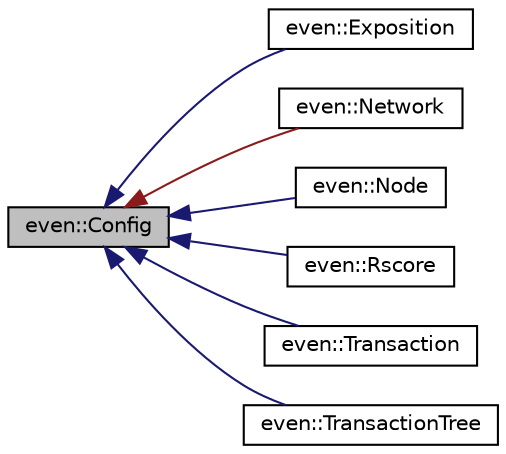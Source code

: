 digraph "even::Config"
{
  edge [fontname="Helvetica",fontsize="10",labelfontname="Helvetica",labelfontsize="10"];
  node [fontname="Helvetica",fontsize="10",shape=record];
  rankdir="LR";
  Node0 [label="even::Config",height=0.2,width=0.4,color="black", fillcolor="grey75", style="filled", fontcolor="black"];
  Node0 -> Node1 [dir="back",color="midnightblue",fontsize="10",style="solid",fontname="Helvetica"];
  Node1 [label="even::Exposition",height=0.2,width=0.4,color="black", fillcolor="white", style="filled",URL="$classeven_1_1_exposition.html",tooltip="Entitity of exposition data handler. "];
  Node0 -> Node2 [dir="back",color="firebrick4",fontsize="10",style="solid",fontname="Helvetica"];
  Node2 [label="even::Network",height=0.2,width=0.4,color="black", fillcolor="white", style="filled",URL="$classeven_1_1_network.html"];
  Node0 -> Node3 [dir="back",color="midnightblue",fontsize="10",style="solid",fontname="Helvetica"];
  Node3 [label="even::Node",height=0.2,width=0.4,color="black", fillcolor="white", style="filled",URL="$classeven_1_1_node.html"];
  Node0 -> Node4 [dir="back",color="midnightblue",fontsize="10",style="solid",fontname="Helvetica"];
  Node4 [label="even::Rscore",height=0.2,width=0.4,color="black", fillcolor="white", style="filled",URL="$classeven_1_1_rscore.html"];
  Node0 -> Node5 [dir="back",color="midnightblue",fontsize="10",style="solid",fontname="Helvetica"];
  Node5 [label="even::Transaction",height=0.2,width=0.4,color="black", fillcolor="white", style="filled",URL="$classeven_1_1_transaction.html",tooltip="Transaction structure in bytes member size. All: 1248 bytes 32 - hash 1024 - signatureMessageFragment..."];
  Node0 -> Node6 [dir="back",color="midnightblue",fontsize="10",style="solid",fontname="Helvetica"];
  Node6 [label="even::TransactionTree",height=0.2,width=0.4,color="black", fillcolor="white", style="filled",URL="$classeven_1_1_transaction_tree.html",tooltip="Entitity of transaction tree. "];
}
